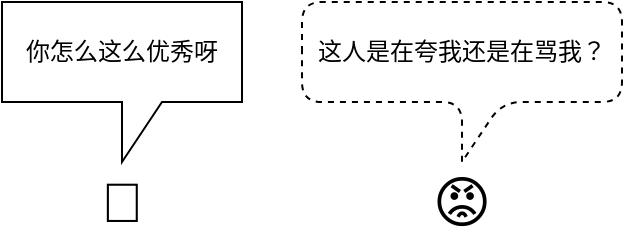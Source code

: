 <mxfile version="12.9.3" type="device"><diagram id="rZ62K-sUOsBRyCC09Y7t" name="Page-1"><mxGraphModel dx="946" dy="604" grid="1" gridSize="10" guides="1" tooltips="1" connect="1" arrows="1" fold="1" page="1" pageScale="1" pageWidth="850" pageHeight="1100" math="0" shadow="0"><root><mxCell id="0"/><mxCell id="1" parent="0"/><mxCell id="63h1bxzOAaFUlaLiQCoT-1" value="&lt;font style=&quot;font-size: 28px&quot;&gt;😡&lt;/font&gt;" style="text;html=1;strokeColor=none;fillColor=none;align=center;verticalAlign=middle;whiteSpace=wrap;rounded=0;" vertex="1" parent="1"><mxGeometry x="570" y="320" width="40" height="40" as="geometry"/></mxCell><mxCell id="63h1bxzOAaFUlaLiQCoT-3" value="🤗" style="text;html=1;strokeColor=none;fillColor=none;align=center;verticalAlign=middle;whiteSpace=wrap;rounded=0;fontSize=28;" vertex="1" parent="1"><mxGeometry x="400" y="320" width="40" height="40" as="geometry"/></mxCell><mxCell id="63h1bxzOAaFUlaLiQCoT-4" value="&lt;font style=&quot;font-size: 12px&quot;&gt;你怎么这么优秀呀&lt;/font&gt;" style="shape=callout;whiteSpace=wrap;html=1;perimeter=calloutPerimeter;fontSize=12;align=center;" vertex="1" parent="1"><mxGeometry x="360" y="240" width="120" height="80" as="geometry"/></mxCell><mxCell id="63h1bxzOAaFUlaLiQCoT-5" value="这人是在夸我还是在骂我？" style="shape=callout;whiteSpace=wrap;html=1;perimeter=calloutPerimeter;fontSize=12;align=center;dashed=1;rounded=1;" vertex="1" parent="1"><mxGeometry x="510" y="240" width="160" height="80" as="geometry"/></mxCell></root></mxGraphModel></diagram></mxfile>
